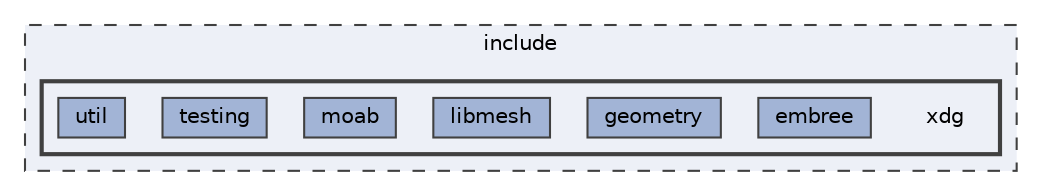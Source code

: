 digraph "/home/runner/work/xdg/xdg/include/xdg"
{
 // LATEX_PDF_SIZE
  bgcolor="transparent";
  edge [fontname=Helvetica,fontsize=10,labelfontname=Helvetica,labelfontsize=10];
  node [fontname=Helvetica,fontsize=10,shape=box,height=0.2,width=0.4];
  compound=true
  subgraph clusterdir_d44c64559bbebec7f509842c48db8b23 {
    graph [ bgcolor="#edf0f7", pencolor="grey25", label="include", fontname=Helvetica,fontsize=10 style="filled,dashed", URL="dir_d44c64559bbebec7f509842c48db8b23.html",tooltip=""]
  subgraph clusterdir_a61f77a295c6c4f25093e70f8496116a {
    graph [ bgcolor="#edf0f7", pencolor="grey25", label="", fontname=Helvetica,fontsize=10 style="filled,bold", URL="dir_a61f77a295c6c4f25093e70f8496116a.html",tooltip=""]
    dir_a61f77a295c6c4f25093e70f8496116a [shape=plaintext, label="xdg"];
  dir_0e9a1f5b2dc242c30cd3ec2cf23b2db1 [label="embree", fillcolor="#a2b4d6", color="grey25", style="filled", URL="dir_0e9a1f5b2dc242c30cd3ec2cf23b2db1.html",tooltip=""];
  dir_d0797d6a65c20100356525fc25b828f9 [label="geometry", fillcolor="#a2b4d6", color="grey25", style="filled", URL="dir_d0797d6a65c20100356525fc25b828f9.html",tooltip=""];
  dir_2513797b164e1f7a7740b461ec5c1deb [label="libmesh", fillcolor="#a2b4d6", color="grey25", style="filled", URL="dir_2513797b164e1f7a7740b461ec5c1deb.html",tooltip=""];
  dir_bd2fbeccc8704c28d0a7b3705441d058 [label="moab", fillcolor="#a2b4d6", color="grey25", style="filled", URL="dir_bd2fbeccc8704c28d0a7b3705441d058.html",tooltip=""];
  dir_47c3dfccc415b25782cdc631cd09b240 [label="testing", fillcolor="#a2b4d6", color="grey25", style="filled", URL="dir_47c3dfccc415b25782cdc631cd09b240.html",tooltip=""];
  dir_117e9415e31ef3e4f9e85da7f62d2105 [label="util", fillcolor="#a2b4d6", color="grey25", style="filled", URL="dir_117e9415e31ef3e4f9e85da7f62d2105.html",tooltip=""];
  }
  }
}
